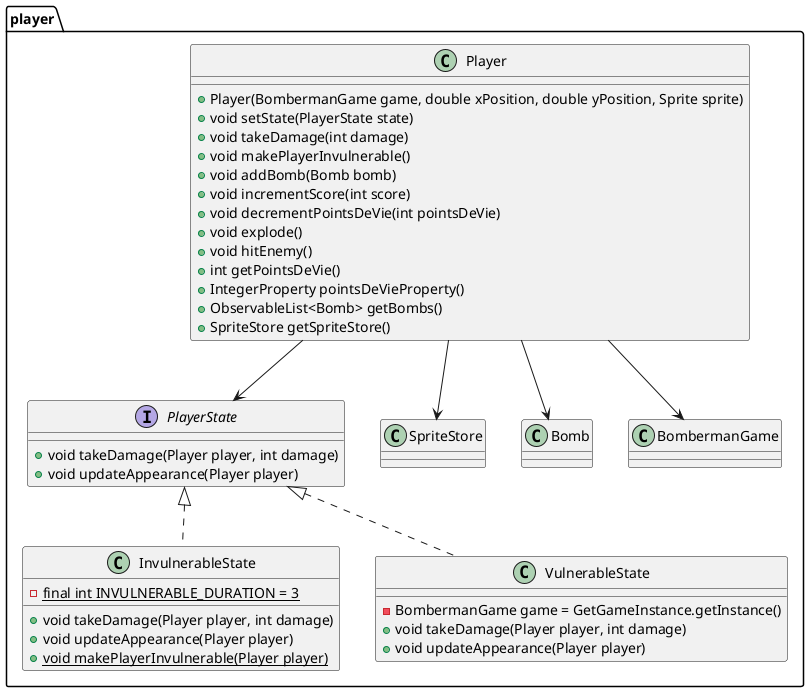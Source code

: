 @startuml
package "player" {
    class Player {
        + Player(BombermanGame game, double xPosition, double yPosition, Sprite sprite)
        + void setState(PlayerState state)
        + void takeDamage(int damage)
        + void makePlayerInvulnerable()
        + void addBomb(Bomb bomb)
        + void incrementScore(int score)
        + void decrementPointsDeVie(int pointsDeVie)
        + void explode()
        + void hitEnemy()
        + int getPointsDeVie()
        + IntegerProperty pointsDeVieProperty()
        + ObservableList<Bomb> getBombs()
        + SpriteStore getSpriteStore()
    }

    Player --> PlayerState
    Player --> SpriteStore
    Player --> Bomb
    Player --> BombermanGame

    interface PlayerState {
            + void takeDamage(Player player, int damage)
            + void updateAppearance(Player player)
        }

        class InvulnerableState {
            - {static} final int INVULNERABLE_DURATION = 3
            + void takeDamage(Player player, int damage)
            + void updateAppearance(Player player)
            + {static} void makePlayerInvulnerable(Player player)
        }

        class VulnerableState {
            - BombermanGame game = GetGameInstance.getInstance()
            + void takeDamage(Player player, int damage)
            + void updateAppearance(Player player)
        }

        PlayerState <|.. InvulnerableState
        PlayerState <|.. VulnerableState
}

@enduml
